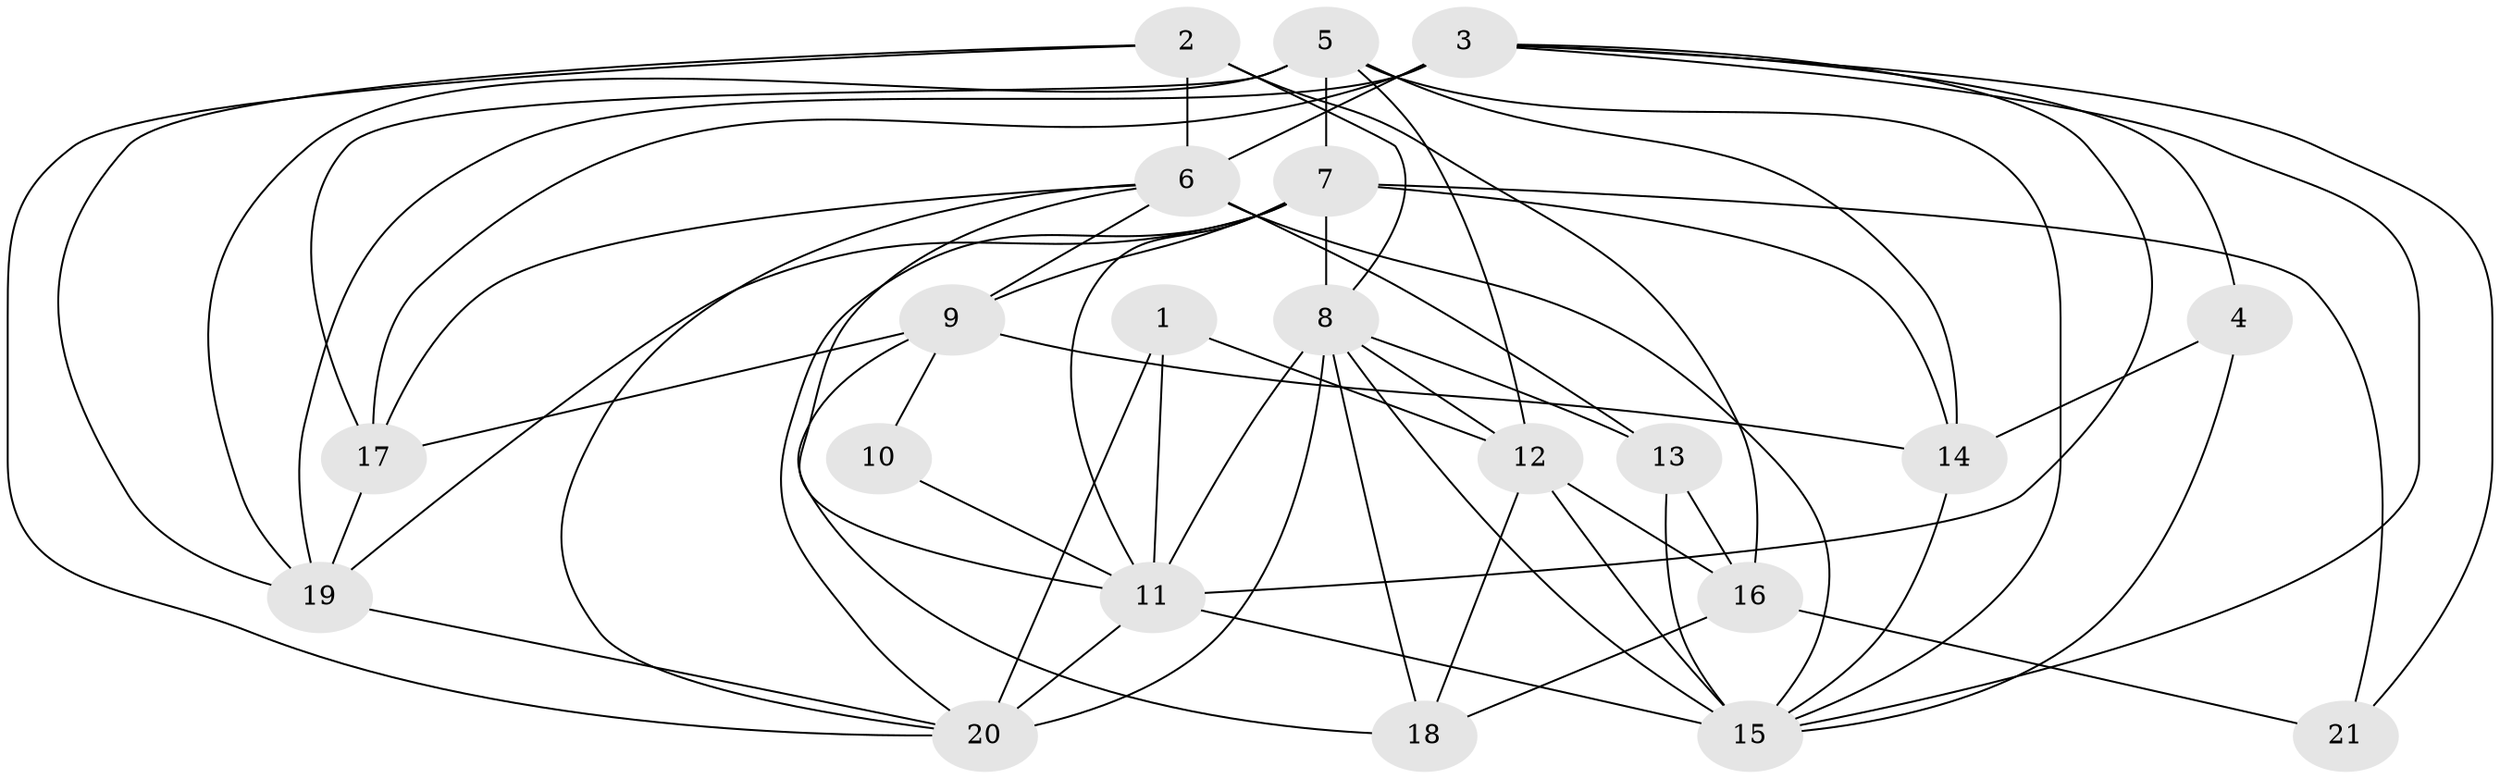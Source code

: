 // original degree distribution, {3: 0.22388059701492538, 2: 0.16417910447761194, 5: 0.16417910447761194, 4: 0.2835820895522388, 6: 0.11940298507462686, 7: 0.029850746268656716, 8: 0.014925373134328358}
// Generated by graph-tools (version 1.1) at 2025/37/03/04/25 23:37:01]
// undirected, 21 vertices, 59 edges
graph export_dot {
  node [color=gray90,style=filled];
  1;
  2;
  3;
  4;
  5;
  6;
  7;
  8;
  9;
  10;
  11;
  12;
  13;
  14;
  15;
  16;
  17;
  18;
  19;
  20;
  21;
  1 -- 11 [weight=1.0];
  1 -- 12 [weight=1.0];
  1 -- 20 [weight=2.0];
  2 -- 6 [weight=1.0];
  2 -- 8 [weight=1.0];
  2 -- 16 [weight=2.0];
  2 -- 19 [weight=1.0];
  2 -- 20 [weight=1.0];
  3 -- 4 [weight=1.0];
  3 -- 6 [weight=2.0];
  3 -- 11 [weight=2.0];
  3 -- 15 [weight=1.0];
  3 -- 17 [weight=2.0];
  3 -- 19 [weight=2.0];
  3 -- 21 [weight=1.0];
  4 -- 14 [weight=2.0];
  4 -- 15 [weight=2.0];
  5 -- 7 [weight=1.0];
  5 -- 12 [weight=1.0];
  5 -- 14 [weight=2.0];
  5 -- 15 [weight=1.0];
  5 -- 17 [weight=2.0];
  5 -- 19 [weight=1.0];
  6 -- 9 [weight=1.0];
  6 -- 11 [weight=1.0];
  6 -- 13 [weight=1.0];
  6 -- 15 [weight=1.0];
  6 -- 17 [weight=1.0];
  6 -- 20 [weight=1.0];
  7 -- 8 [weight=3.0];
  7 -- 9 [weight=1.0];
  7 -- 11 [weight=1.0];
  7 -- 14 [weight=1.0];
  7 -- 19 [weight=1.0];
  7 -- 20 [weight=1.0];
  7 -- 21 [weight=2.0];
  8 -- 11 [weight=2.0];
  8 -- 12 [weight=1.0];
  8 -- 13 [weight=1.0];
  8 -- 15 [weight=1.0];
  8 -- 18 [weight=2.0];
  8 -- 20 [weight=2.0];
  9 -- 10 [weight=1.0];
  9 -- 14 [weight=2.0];
  9 -- 17 [weight=1.0];
  9 -- 18 [weight=1.0];
  10 -- 11 [weight=1.0];
  11 -- 15 [weight=1.0];
  11 -- 20 [weight=1.0];
  12 -- 15 [weight=3.0];
  12 -- 16 [weight=2.0];
  12 -- 18 [weight=2.0];
  13 -- 15 [weight=1.0];
  13 -- 16 [weight=1.0];
  14 -- 15 [weight=1.0];
  16 -- 18 [weight=1.0];
  16 -- 21 [weight=1.0];
  17 -- 19 [weight=2.0];
  19 -- 20 [weight=1.0];
}
